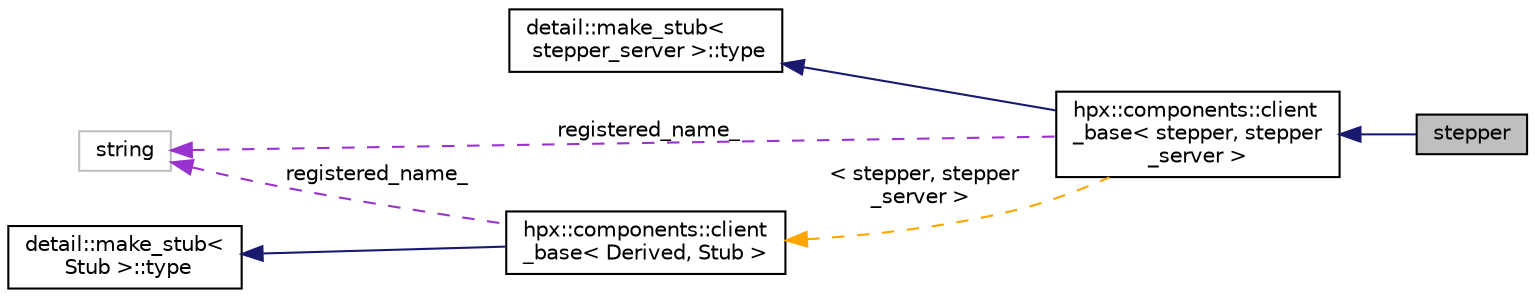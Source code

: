 digraph "stepper"
{
  edge [fontname="Helvetica",fontsize="10",labelfontname="Helvetica",labelfontsize="10"];
  node [fontname="Helvetica",fontsize="10",shape=record];
  rankdir="LR";
  Node5 [label="stepper",height=0.2,width=0.4,color="black", fillcolor="grey75", style="filled", fontcolor="black"];
  Node6 -> Node5 [dir="back",color="midnightblue",fontsize="10",style="solid",fontname="Helvetica"];
  Node6 [label="hpx::components::client\l_base\< stepper, stepper\l_server \>",height=0.2,width=0.4,color="black", fillcolor="white", style="filled",URL="$d9/dad/classhpx_1_1components_1_1client__base.html"];
  Node7 -> Node6 [dir="back",color="midnightblue",fontsize="10",style="solid",fontname="Helvetica"];
  Node7 [label="detail::make_stub\<\l stepper_server  \>::type",height=0.2,width=0.4,color="black", fillcolor="white", style="filled",URL="$de/dfa/structhpx_1_1components_1_1stub__base.html"];
  Node8 -> Node6 [dir="back",color="darkorchid3",fontsize="10",style="dashed",label=" registered_name_" ,fontname="Helvetica"];
  Node8 [label="string",height=0.2,width=0.4,color="grey75", fillcolor="white", style="filled"];
  Node9 -> Node6 [dir="back",color="orange",fontsize="10",style="dashed",label=" \< stepper, stepper\l_server \>" ,fontname="Helvetica"];
  Node9 [label="hpx::components::client\l_base\< Derived, Stub \>",height=0.2,width=0.4,color="black", fillcolor="white", style="filled",URL="$d9/dad/classhpx_1_1components_1_1client__base.html"];
  Node10 -> Node9 [dir="back",color="midnightblue",fontsize="10",style="solid",fontname="Helvetica"];
  Node10 [label="detail::make_stub\<\l Stub \>::type",height=0.2,width=0.4,color="black", fillcolor="white", style="filled",URL="$de/dfa/structhpx_1_1components_1_1stub__base.html"];
  Node8 -> Node9 [dir="back",color="darkorchid3",fontsize="10",style="dashed",label=" registered_name_" ,fontname="Helvetica"];
}
